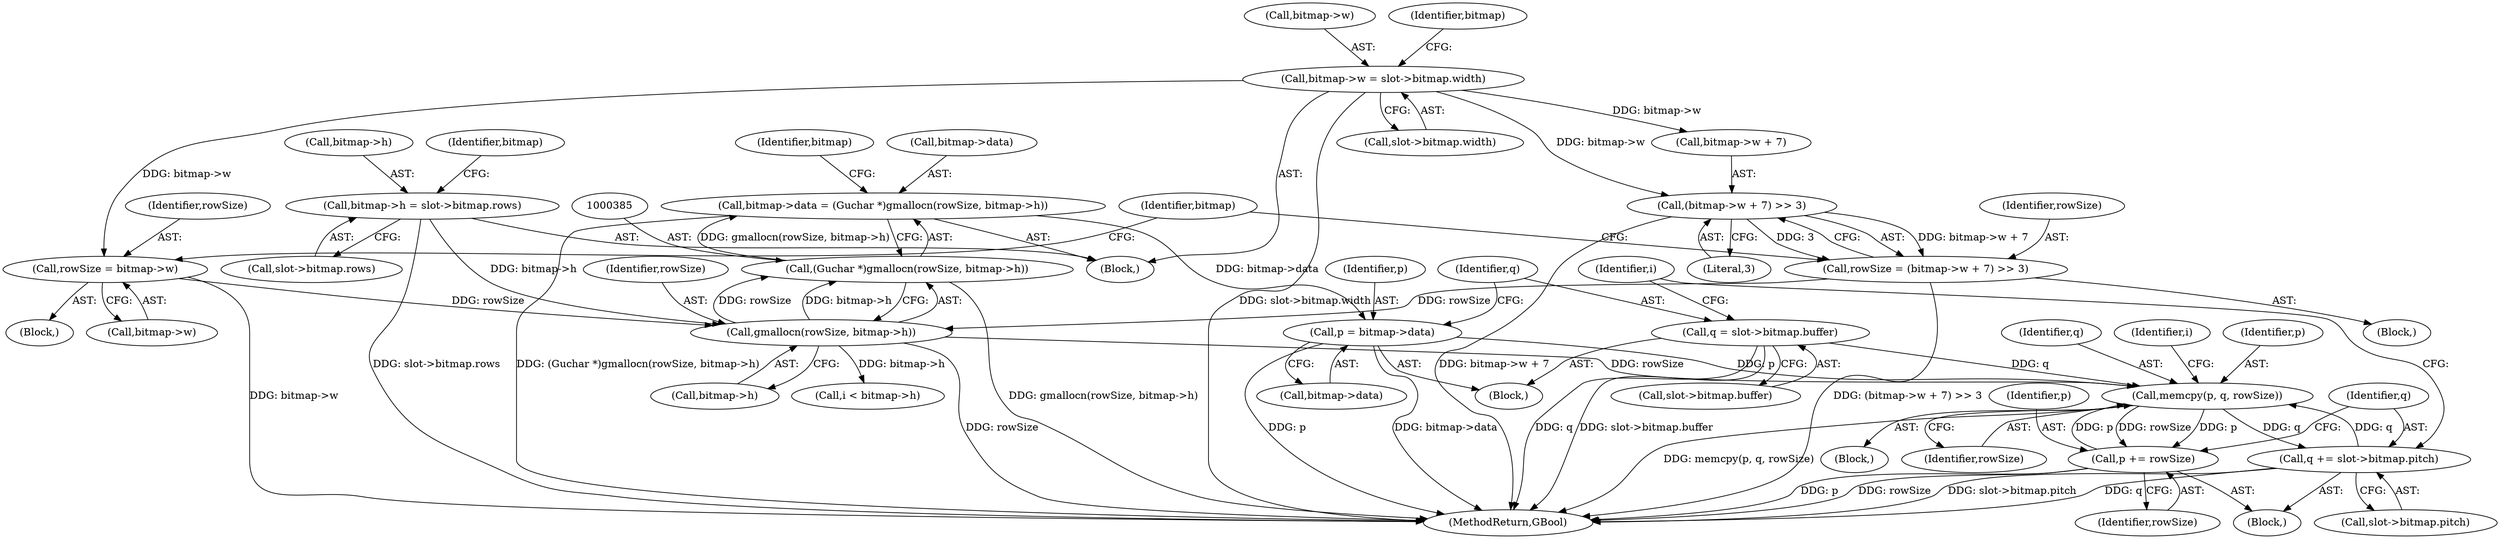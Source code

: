 digraph "0_poppler_9cf2325fb22f812b31858e519411f57747d39bd8_3@API" {
"1000434" [label="(Call,memcpy(p, q, rowSize))"];
"1000402" [label="(Call,p = bitmap->data)"];
"1000380" [label="(Call,bitmap->data = (Guchar *)gmallocn(rowSize, bitmap->h))"];
"1000384" [label="(Call,(Guchar *)gmallocn(rowSize, bitmap->h))"];
"1000386" [label="(Call,gmallocn(rowSize, bitmap->h))"];
"1000364" [label="(Call,rowSize = bitmap->w)"];
"1000338" [label="(Call,bitmap->w = slot->bitmap.width)"];
"1000371" [label="(Call,rowSize = (bitmap->w + 7) >> 3)"];
"1000373" [label="(Call,(bitmap->w + 7) >> 3)"];
"1000347" [label="(Call,bitmap->h = slot->bitmap.rows)"];
"1000423" [label="(Call,p += rowSize)"];
"1000434" [label="(Call,memcpy(p, q, rowSize))"];
"1000426" [label="(Call,q += slot->bitmap.pitch)"];
"1000407" [label="(Call,q = slot->bitmap.buffer)"];
"1000423" [label="(Call,p += rowSize)"];
"1000403" [label="(Identifier,p)"];
"1000382" [label="(Identifier,bitmap)"];
"1000401" [label="(Block,)"];
"1000374" [label="(Call,bitmap->w + 7)"];
"1000373" [label="(Call,(bitmap->w + 7) >> 3)"];
"1000370" [label="(Block,)"];
"1000422" [label="(Block,)"];
"1000371" [label="(Call,rowSize = (bitmap->w + 7) >> 3)"];
"1000393" [label="(Identifier,bitmap)"];
"1000384" [label="(Call,(Guchar *)gmallocn(rowSize, bitmap->h))"];
"1000386" [label="(Call,gmallocn(rowSize, bitmap->h))"];
"1000433" [label="(Block,)"];
"1000424" [label="(Identifier,p)"];
"1000365" [label="(Identifier,rowSize)"];
"1000415" [label="(Identifier,i)"];
"1000425" [label="(Identifier,rowSize)"];
"1000435" [label="(Identifier,p)"];
"1000402" [label="(Call,p = bitmap->data)"];
"1000109" [label="(Block,)"];
"1000339" [label="(Call,bitmap->w)"];
"1000437" [label="(Identifier,rowSize)"];
"1000358" [label="(Identifier,bitmap)"];
"1000407" [label="(Call,q = slot->bitmap.buffer)"];
"1000338" [label="(Call,bitmap->w = slot->bitmap.width)"];
"1000364" [label="(Call,rowSize = bitmap->w)"];
"1000348" [label="(Call,bitmap->h)"];
"1000440" [label="(MethodReturn,GBool)"];
"1000363" [label="(Block,)"];
"1000426" [label="(Call,q += slot->bitmap.pitch)"];
"1000366" [label="(Call,bitmap->w)"];
"1000427" [label="(Identifier,q)"];
"1000372" [label="(Identifier,rowSize)"];
"1000381" [label="(Call,bitmap->data)"];
"1000404" [label="(Call,bitmap->data)"];
"1000349" [label="(Identifier,bitmap)"];
"1000428" [label="(Call,slot->bitmap.pitch)"];
"1000408" [label="(Identifier,q)"];
"1000347" [label="(Call,bitmap->h = slot->bitmap.rows)"];
"1000379" [label="(Literal,3)"];
"1000414" [label="(Call,i < bitmap->h)"];
"1000409" [label="(Call,slot->bitmap.buffer)"];
"1000436" [label="(Identifier,q)"];
"1000380" [label="(Call,bitmap->data = (Guchar *)gmallocn(rowSize, bitmap->h))"];
"1000434" [label="(Call,memcpy(p, q, rowSize))"];
"1000421" [label="(Identifier,i)"];
"1000351" [label="(Call,slot->bitmap.rows)"];
"1000387" [label="(Identifier,rowSize)"];
"1000342" [label="(Call,slot->bitmap.width)"];
"1000388" [label="(Call,bitmap->h)"];
"1000434" -> "1000433"  [label="AST: "];
"1000434" -> "1000437"  [label="CFG: "];
"1000435" -> "1000434"  [label="AST: "];
"1000436" -> "1000434"  [label="AST: "];
"1000437" -> "1000434"  [label="AST: "];
"1000421" -> "1000434"  [label="CFG: "];
"1000434" -> "1000440"  [label="DDG: memcpy(p, q, rowSize)"];
"1000434" -> "1000423"  [label="DDG: rowSize"];
"1000434" -> "1000423"  [label="DDG: p"];
"1000434" -> "1000426"  [label="DDG: q"];
"1000402" -> "1000434"  [label="DDG: p"];
"1000423" -> "1000434"  [label="DDG: p"];
"1000426" -> "1000434"  [label="DDG: q"];
"1000407" -> "1000434"  [label="DDG: q"];
"1000386" -> "1000434"  [label="DDG: rowSize"];
"1000402" -> "1000401"  [label="AST: "];
"1000402" -> "1000404"  [label="CFG: "];
"1000403" -> "1000402"  [label="AST: "];
"1000404" -> "1000402"  [label="AST: "];
"1000408" -> "1000402"  [label="CFG: "];
"1000402" -> "1000440"  [label="DDG: bitmap->data"];
"1000402" -> "1000440"  [label="DDG: p"];
"1000380" -> "1000402"  [label="DDG: bitmap->data"];
"1000380" -> "1000109"  [label="AST: "];
"1000380" -> "1000384"  [label="CFG: "];
"1000381" -> "1000380"  [label="AST: "];
"1000384" -> "1000380"  [label="AST: "];
"1000393" -> "1000380"  [label="CFG: "];
"1000380" -> "1000440"  [label="DDG: (Guchar *)gmallocn(rowSize, bitmap->h)"];
"1000384" -> "1000380"  [label="DDG: gmallocn(rowSize, bitmap->h)"];
"1000384" -> "1000386"  [label="CFG: "];
"1000385" -> "1000384"  [label="AST: "];
"1000386" -> "1000384"  [label="AST: "];
"1000384" -> "1000440"  [label="DDG: gmallocn(rowSize, bitmap->h)"];
"1000386" -> "1000384"  [label="DDG: rowSize"];
"1000386" -> "1000384"  [label="DDG: bitmap->h"];
"1000386" -> "1000388"  [label="CFG: "];
"1000387" -> "1000386"  [label="AST: "];
"1000388" -> "1000386"  [label="AST: "];
"1000386" -> "1000440"  [label="DDG: rowSize"];
"1000364" -> "1000386"  [label="DDG: rowSize"];
"1000371" -> "1000386"  [label="DDG: rowSize"];
"1000347" -> "1000386"  [label="DDG: bitmap->h"];
"1000386" -> "1000414"  [label="DDG: bitmap->h"];
"1000364" -> "1000363"  [label="AST: "];
"1000364" -> "1000366"  [label="CFG: "];
"1000365" -> "1000364"  [label="AST: "];
"1000366" -> "1000364"  [label="AST: "];
"1000382" -> "1000364"  [label="CFG: "];
"1000364" -> "1000440"  [label="DDG: bitmap->w"];
"1000338" -> "1000364"  [label="DDG: bitmap->w"];
"1000338" -> "1000109"  [label="AST: "];
"1000338" -> "1000342"  [label="CFG: "];
"1000339" -> "1000338"  [label="AST: "];
"1000342" -> "1000338"  [label="AST: "];
"1000349" -> "1000338"  [label="CFG: "];
"1000338" -> "1000440"  [label="DDG: slot->bitmap.width"];
"1000338" -> "1000373"  [label="DDG: bitmap->w"];
"1000338" -> "1000374"  [label="DDG: bitmap->w"];
"1000371" -> "1000370"  [label="AST: "];
"1000371" -> "1000373"  [label="CFG: "];
"1000372" -> "1000371"  [label="AST: "];
"1000373" -> "1000371"  [label="AST: "];
"1000382" -> "1000371"  [label="CFG: "];
"1000371" -> "1000440"  [label="DDG: (bitmap->w + 7) >> 3"];
"1000373" -> "1000371"  [label="DDG: bitmap->w + 7"];
"1000373" -> "1000371"  [label="DDG: 3"];
"1000373" -> "1000379"  [label="CFG: "];
"1000374" -> "1000373"  [label="AST: "];
"1000379" -> "1000373"  [label="AST: "];
"1000373" -> "1000440"  [label="DDG: bitmap->w + 7"];
"1000347" -> "1000109"  [label="AST: "];
"1000347" -> "1000351"  [label="CFG: "];
"1000348" -> "1000347"  [label="AST: "];
"1000351" -> "1000347"  [label="AST: "];
"1000358" -> "1000347"  [label="CFG: "];
"1000347" -> "1000440"  [label="DDG: slot->bitmap.rows"];
"1000423" -> "1000422"  [label="AST: "];
"1000423" -> "1000425"  [label="CFG: "];
"1000424" -> "1000423"  [label="AST: "];
"1000425" -> "1000423"  [label="AST: "];
"1000427" -> "1000423"  [label="CFG: "];
"1000423" -> "1000440"  [label="DDG: rowSize"];
"1000423" -> "1000440"  [label="DDG: p"];
"1000426" -> "1000422"  [label="AST: "];
"1000426" -> "1000428"  [label="CFG: "];
"1000427" -> "1000426"  [label="AST: "];
"1000428" -> "1000426"  [label="AST: "];
"1000415" -> "1000426"  [label="CFG: "];
"1000426" -> "1000440"  [label="DDG: slot->bitmap.pitch"];
"1000426" -> "1000440"  [label="DDG: q"];
"1000407" -> "1000401"  [label="AST: "];
"1000407" -> "1000409"  [label="CFG: "];
"1000408" -> "1000407"  [label="AST: "];
"1000409" -> "1000407"  [label="AST: "];
"1000415" -> "1000407"  [label="CFG: "];
"1000407" -> "1000440"  [label="DDG: slot->bitmap.buffer"];
"1000407" -> "1000440"  [label="DDG: q"];
}

